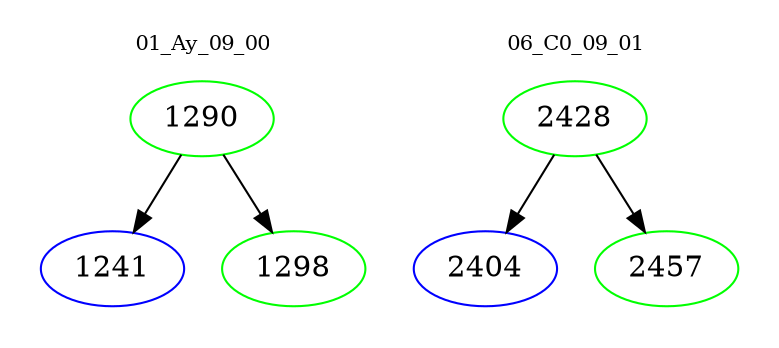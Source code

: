 digraph{
subgraph cluster_0 {
color = white
label = "01_Ay_09_00";
fontsize=10;
T0_1290 [label="1290", color="green"]
T0_1290 -> T0_1241 [color="black"]
T0_1241 [label="1241", color="blue"]
T0_1290 -> T0_1298 [color="black"]
T0_1298 [label="1298", color="green"]
}
subgraph cluster_1 {
color = white
label = "06_C0_09_01";
fontsize=10;
T1_2428 [label="2428", color="green"]
T1_2428 -> T1_2404 [color="black"]
T1_2404 [label="2404", color="blue"]
T1_2428 -> T1_2457 [color="black"]
T1_2457 [label="2457", color="green"]
}
}
